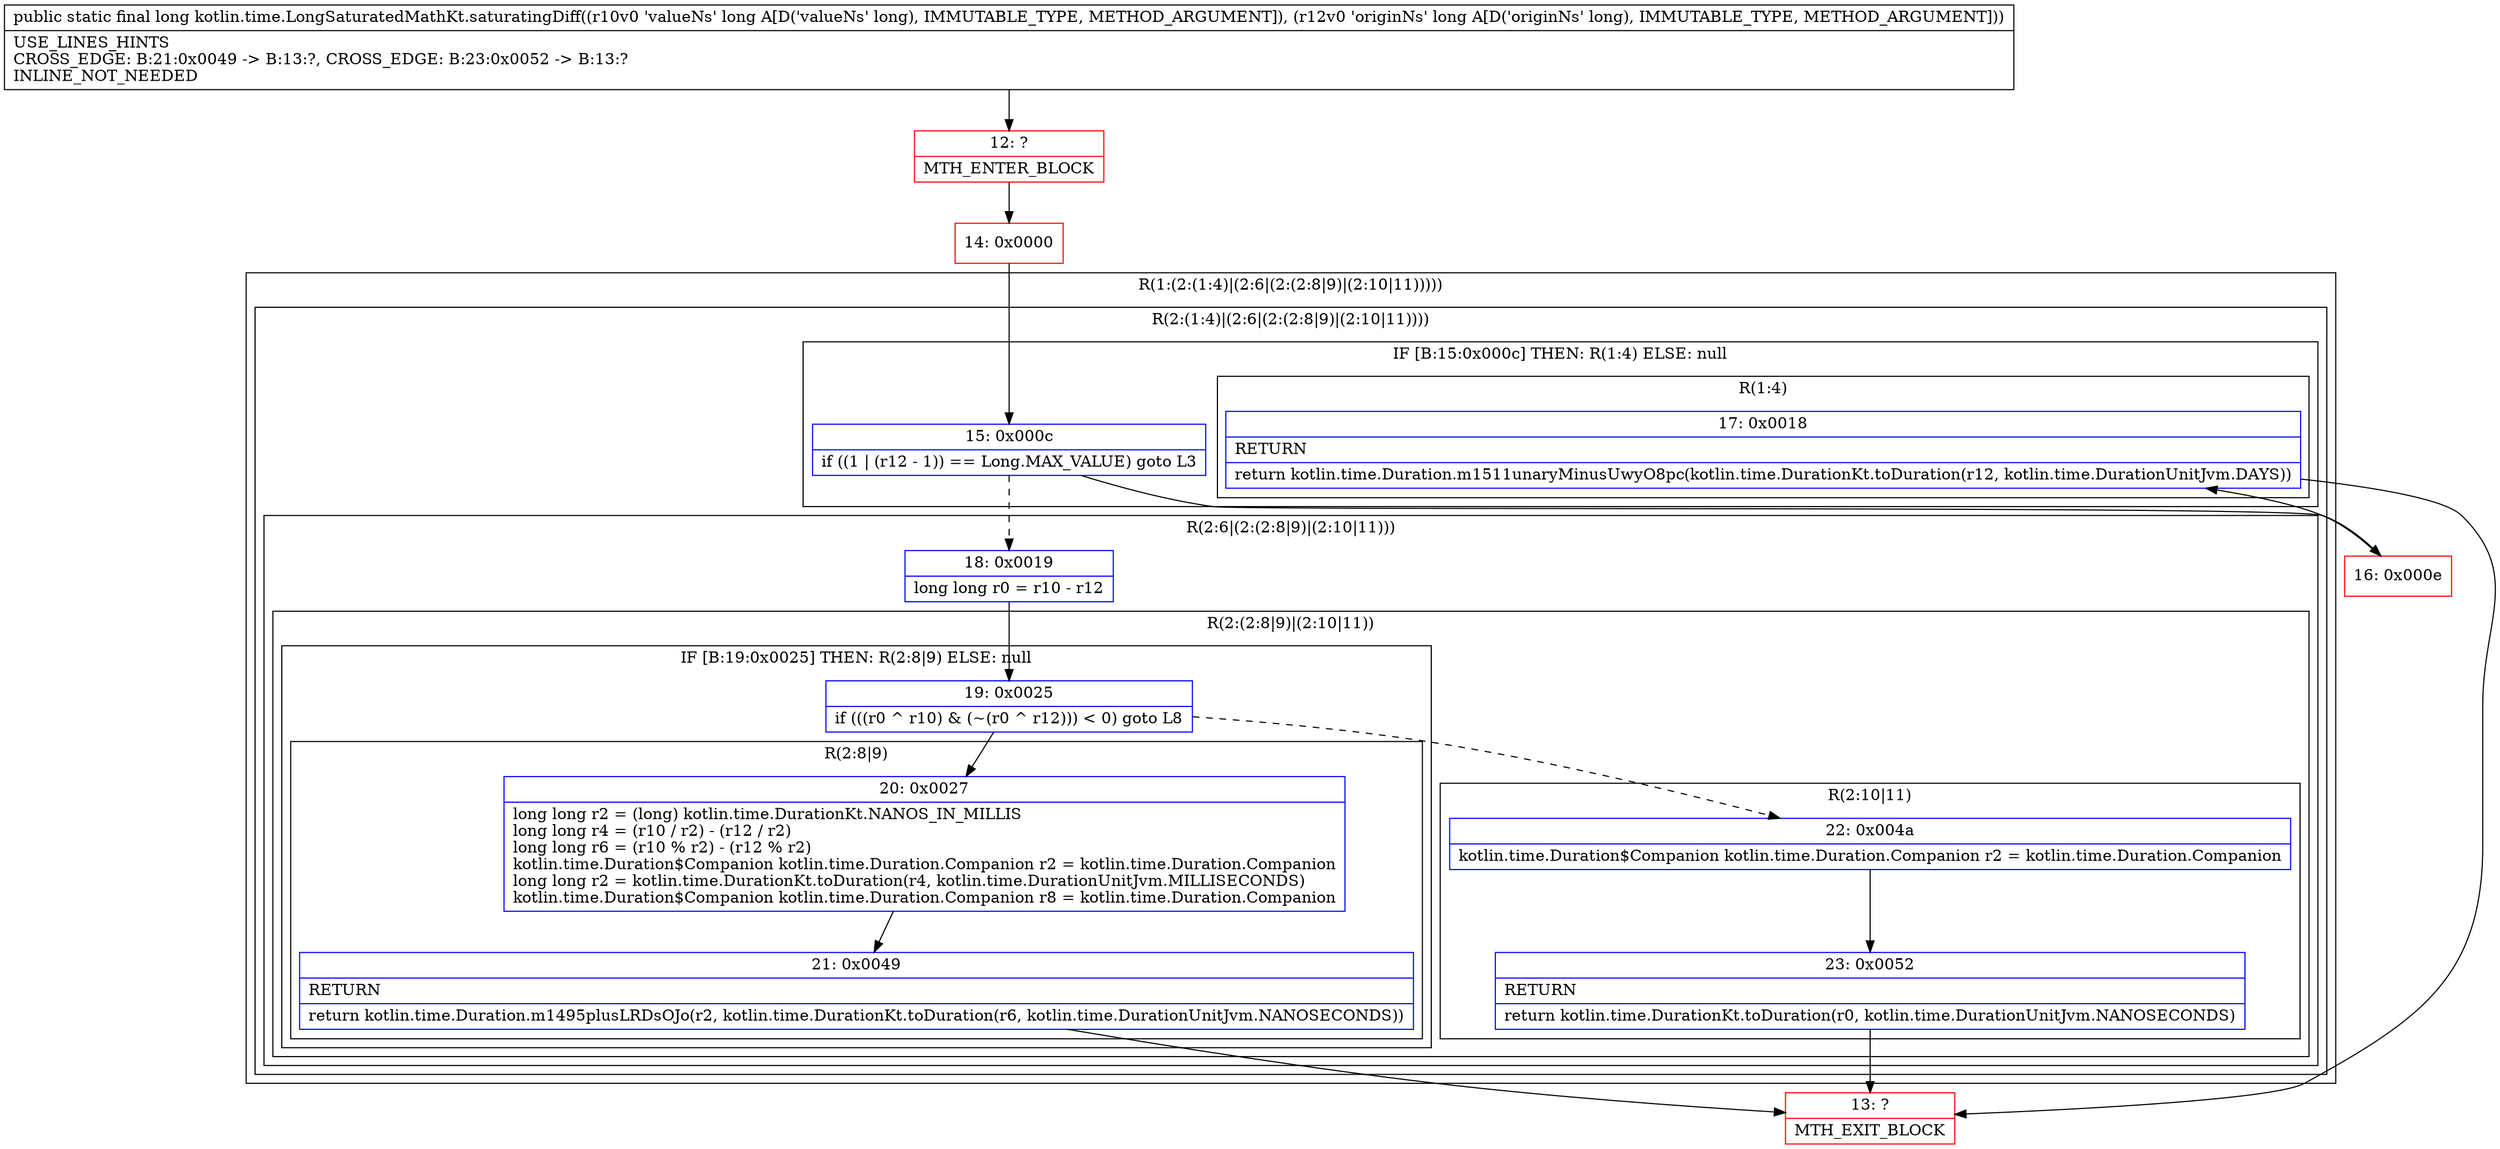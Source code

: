 digraph "CFG forkotlin.time.LongSaturatedMathKt.saturatingDiff(JJ)J" {
subgraph cluster_Region_637261558 {
label = "R(1:(2:(1:4)|(2:6|(2:(2:8|9)|(2:10|11)))))";
node [shape=record,color=blue];
subgraph cluster_Region_1534504974 {
label = "R(2:(1:4)|(2:6|(2:(2:8|9)|(2:10|11))))";
node [shape=record,color=blue];
subgraph cluster_IfRegion_1286509287 {
label = "IF [B:15:0x000c] THEN: R(1:4) ELSE: null";
node [shape=record,color=blue];
Node_15 [shape=record,label="{15\:\ 0x000c|if ((1 \| (r12 \- 1)) == Long.MAX_VALUE) goto L3\l}"];
subgraph cluster_Region_1948246195 {
label = "R(1:4)";
node [shape=record,color=blue];
Node_17 [shape=record,label="{17\:\ 0x0018|RETURN\l|return kotlin.time.Duration.m1511unaryMinusUwyO8pc(kotlin.time.DurationKt.toDuration(r12, kotlin.time.DurationUnitJvm.DAYS))\l}"];
}
}
subgraph cluster_Region_561137496 {
label = "R(2:6|(2:(2:8|9)|(2:10|11)))";
node [shape=record,color=blue];
Node_18 [shape=record,label="{18\:\ 0x0019|long long r0 = r10 \- r12\l}"];
subgraph cluster_Region_254334112 {
label = "R(2:(2:8|9)|(2:10|11))";
node [shape=record,color=blue];
subgraph cluster_IfRegion_627764443 {
label = "IF [B:19:0x0025] THEN: R(2:8|9) ELSE: null";
node [shape=record,color=blue];
Node_19 [shape=record,label="{19\:\ 0x0025|if (((r0 ^ r10) & (~(r0 ^ r12))) \< 0) goto L8\l}"];
subgraph cluster_Region_1625499935 {
label = "R(2:8|9)";
node [shape=record,color=blue];
Node_20 [shape=record,label="{20\:\ 0x0027|long long r2 = (long) kotlin.time.DurationKt.NANOS_IN_MILLIS\llong long r4 = (r10 \/ r2) \- (r12 \/ r2)\llong long r6 = (r10 % r2) \- (r12 % r2)\lkotlin.time.Duration$Companion kotlin.time.Duration.Companion r2 = kotlin.time.Duration.Companion\llong long r2 = kotlin.time.DurationKt.toDuration(r4, kotlin.time.DurationUnitJvm.MILLISECONDS)\lkotlin.time.Duration$Companion kotlin.time.Duration.Companion r8 = kotlin.time.Duration.Companion\l}"];
Node_21 [shape=record,label="{21\:\ 0x0049|RETURN\l|return kotlin.time.Duration.m1495plusLRDsOJo(r2, kotlin.time.DurationKt.toDuration(r6, kotlin.time.DurationUnitJvm.NANOSECONDS))\l}"];
}
}
subgraph cluster_Region_1553672993 {
label = "R(2:10|11)";
node [shape=record,color=blue];
Node_22 [shape=record,label="{22\:\ 0x004a|kotlin.time.Duration$Companion kotlin.time.Duration.Companion r2 = kotlin.time.Duration.Companion\l}"];
Node_23 [shape=record,label="{23\:\ 0x0052|RETURN\l|return kotlin.time.DurationKt.toDuration(r0, kotlin.time.DurationUnitJvm.NANOSECONDS)\l}"];
}
}
}
}
}
Node_12 [shape=record,color=red,label="{12\:\ ?|MTH_ENTER_BLOCK\l}"];
Node_14 [shape=record,color=red,label="{14\:\ 0x0000}"];
Node_16 [shape=record,color=red,label="{16\:\ 0x000e}"];
Node_13 [shape=record,color=red,label="{13\:\ ?|MTH_EXIT_BLOCK\l}"];
MethodNode[shape=record,label="{public static final long kotlin.time.LongSaturatedMathKt.saturatingDiff((r10v0 'valueNs' long A[D('valueNs' long), IMMUTABLE_TYPE, METHOD_ARGUMENT]), (r12v0 'originNs' long A[D('originNs' long), IMMUTABLE_TYPE, METHOD_ARGUMENT]))  | USE_LINES_HINTS\lCROSS_EDGE: B:21:0x0049 \-\> B:13:?, CROSS_EDGE: B:23:0x0052 \-\> B:13:?\lINLINE_NOT_NEEDED\l}"];
MethodNode -> Node_12;Node_15 -> Node_16;
Node_15 -> Node_18[style=dashed];
Node_17 -> Node_13;
Node_18 -> Node_19;
Node_19 -> Node_20;
Node_19 -> Node_22[style=dashed];
Node_20 -> Node_21;
Node_21 -> Node_13;
Node_22 -> Node_23;
Node_23 -> Node_13;
Node_12 -> Node_14;
Node_14 -> Node_15;
Node_16 -> Node_17;
}

